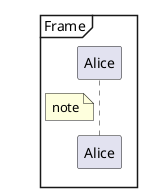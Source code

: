{
  "sha1": "8bom8vrg2mhmo237jpqiyjrwwh7c83",
  "insertion": {
    "when": "2024-05-30T20:48:21.382Z",
    "url": "https://github.com/plantuml/plantuml/issues/230#issuecomment-513261484",
    "user": "plantuml@gmail.com"
  }
}
@startuml
!pragma teoz true
mainframe Frame
participant Alice
note left of Alice: note
@enduml
